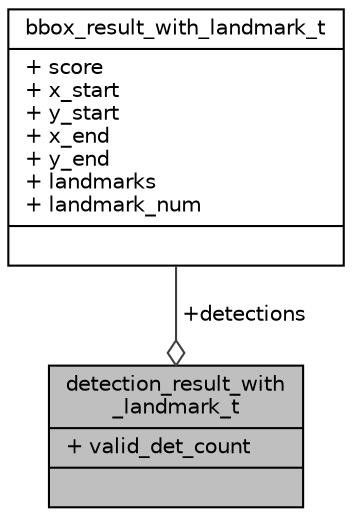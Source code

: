 digraph "detection_result_with_landmark_t"
{
 // INTERACTIVE_SVG=YES
 // LATEX_PDF_SIZE
  bgcolor="transparent";
  edge [fontname="Helvetica",fontsize="10",labelfontname="Helvetica",labelfontsize="10"];
  node [fontname="Helvetica",fontsize="10",shape=record];
  Node1 [label="{detection_result_with\l_landmark_t\n|+ valid_det_count\l|}",height=0.2,width=0.4,color="black", fillcolor="grey75", style="filled", fontcolor="black",tooltip=" "];
  Node2 -> Node1 [color="grey25",fontsize="10",style="solid",label=" +detections" ,arrowhead="odiamond",fontname="Helvetica"];
  Node2 [label="{bbox_result_with_landmark_t\n|+ score\l+ x_start\l+ y_start\l+ x_end\l+ y_end\l+ landmarks\l+ landmark_num\l|}",height=0.2,width=0.4,color="black",URL="$d6/d91/structbbox__result__with__landmark__t.html",tooltip=" "];
}
